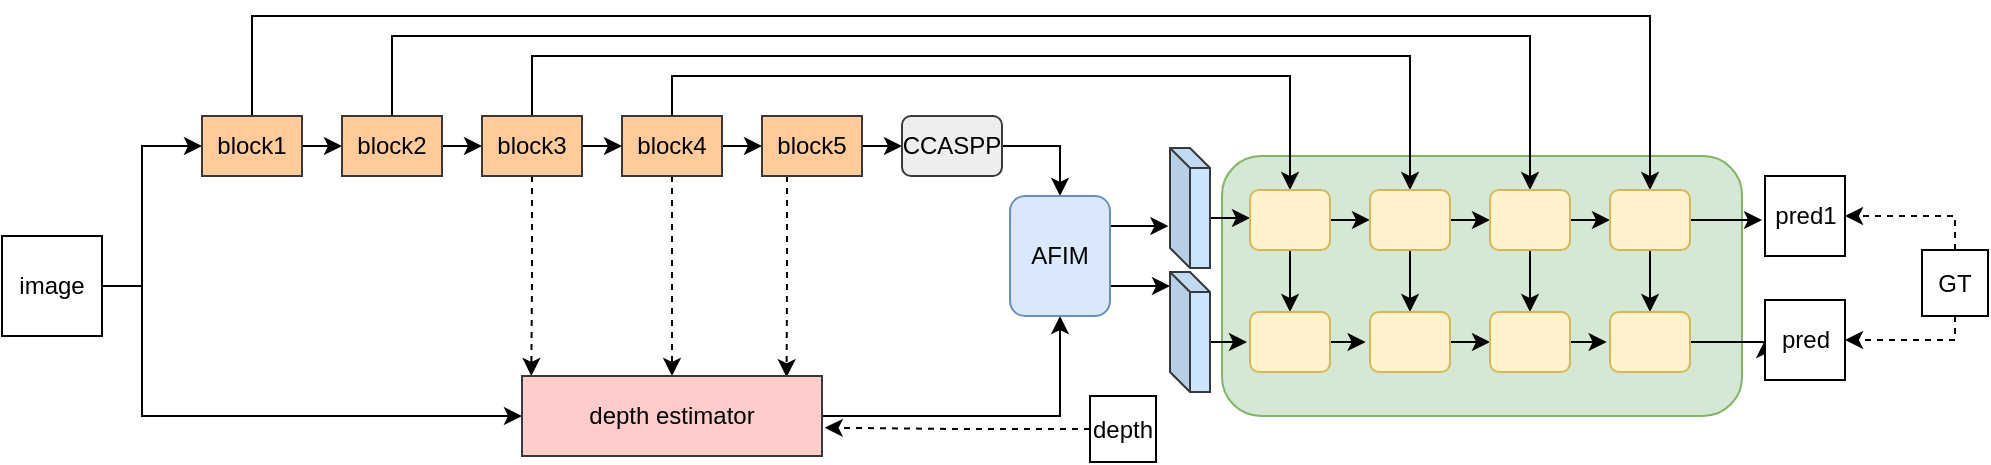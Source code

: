 <mxfile version="15.5.0" type="github">
  <diagram id="obGKas4CIWTkcoB3YOjj" name="Page-1">
    <mxGraphModel dx="1151" dy="600" grid="1" gridSize="10" guides="1" tooltips="1" connect="1" arrows="1" fold="1" page="1" pageScale="1" pageWidth="1200" pageHeight="550" math="0" shadow="0">
      <root>
        <mxCell id="0" />
        <mxCell id="1" parent="0" />
        <mxCell id="1pey4tPGvgQZIOhasEPy-72" value="" style="rounded=1;whiteSpace=wrap;html=1;fillColor=#d5e8d4;strokeColor=#82b366;" vertex="1" parent="1">
          <mxGeometry x="640" y="200" width="260" height="130" as="geometry" />
        </mxCell>
        <mxCell id="1pey4tPGvgQZIOhasEPy-9" style="edgeStyle=orthogonalEdgeStyle;rounded=0;orthogonalLoop=1;jettySize=auto;html=1;exitX=1;exitY=0.5;exitDx=0;exitDy=0;entryX=0;entryY=0.5;entryDx=0;entryDy=0;" edge="1" parent="1" source="1pey4tPGvgQZIOhasEPy-1" target="1pey4tPGvgQZIOhasEPy-7">
          <mxGeometry relative="1" as="geometry">
            <Array as="points">
              <mxPoint x="100" y="265" />
              <mxPoint x="100" y="330" />
            </Array>
          </mxGeometry>
        </mxCell>
        <mxCell id="1pey4tPGvgQZIOhasEPy-10" style="edgeStyle=orthogonalEdgeStyle;rounded=0;orthogonalLoop=1;jettySize=auto;html=1;exitX=1;exitY=0.5;exitDx=0;exitDy=0;entryX=0;entryY=0.5;entryDx=0;entryDy=0;" edge="1" parent="1" source="1pey4tPGvgQZIOhasEPy-1" target="1pey4tPGvgQZIOhasEPy-2">
          <mxGeometry relative="1" as="geometry">
            <Array as="points">
              <mxPoint x="100" y="265" />
              <mxPoint x="100" y="195" />
            </Array>
          </mxGeometry>
        </mxCell>
        <mxCell id="1pey4tPGvgQZIOhasEPy-1" value="image" style="whiteSpace=wrap;html=1;aspect=fixed;" vertex="1" parent="1">
          <mxGeometry x="30" y="240" width="50" height="50" as="geometry" />
        </mxCell>
        <mxCell id="1pey4tPGvgQZIOhasEPy-11" style="edgeStyle=orthogonalEdgeStyle;rounded=0;orthogonalLoop=1;jettySize=auto;html=1;exitX=1;exitY=0.5;exitDx=0;exitDy=0;entryX=0;entryY=0.5;entryDx=0;entryDy=0;" edge="1" parent="1" source="1pey4tPGvgQZIOhasEPy-2" target="1pey4tPGvgQZIOhasEPy-3">
          <mxGeometry relative="1" as="geometry" />
        </mxCell>
        <mxCell id="1pey4tPGvgQZIOhasEPy-71" style="edgeStyle=orthogonalEdgeStyle;rounded=0;orthogonalLoop=1;jettySize=auto;html=1;exitX=0.5;exitY=0;exitDx=0;exitDy=0;entryX=0.5;entryY=0;entryDx=0;entryDy=0;" edge="1" parent="1" source="1pey4tPGvgQZIOhasEPy-2" target="1pey4tPGvgQZIOhasEPy-38">
          <mxGeometry relative="1" as="geometry">
            <Array as="points">
              <mxPoint x="155" y="130" />
              <mxPoint x="854" y="130" />
            </Array>
          </mxGeometry>
        </mxCell>
        <mxCell id="1pey4tPGvgQZIOhasEPy-2" value="block1" style="rounded=0;whiteSpace=wrap;html=1;fillColor=#ffcc99;strokeColor=#36393d;" vertex="1" parent="1">
          <mxGeometry x="130" y="180" width="50" height="30" as="geometry" />
        </mxCell>
        <mxCell id="1pey4tPGvgQZIOhasEPy-12" style="edgeStyle=orthogonalEdgeStyle;rounded=0;orthogonalLoop=1;jettySize=auto;html=1;exitX=1;exitY=0.5;exitDx=0;exitDy=0;entryX=0;entryY=0.5;entryDx=0;entryDy=0;" edge="1" parent="1" source="1pey4tPGvgQZIOhasEPy-3" target="1pey4tPGvgQZIOhasEPy-5">
          <mxGeometry relative="1" as="geometry" />
        </mxCell>
        <mxCell id="1pey4tPGvgQZIOhasEPy-70" style="edgeStyle=orthogonalEdgeStyle;rounded=0;orthogonalLoop=1;jettySize=auto;html=1;exitX=0.5;exitY=0;exitDx=0;exitDy=0;entryX=0.5;entryY=0;entryDx=0;entryDy=0;" edge="1" parent="1" source="1pey4tPGvgQZIOhasEPy-3" target="1pey4tPGvgQZIOhasEPy-35">
          <mxGeometry relative="1" as="geometry">
            <Array as="points">
              <mxPoint x="225" y="140" />
              <mxPoint x="794" y="140" />
            </Array>
          </mxGeometry>
        </mxCell>
        <mxCell id="1pey4tPGvgQZIOhasEPy-3" value="&lt;font face=&quot;helvetica&quot;&gt;block2&lt;/font&gt;" style="rounded=0;whiteSpace=wrap;html=1;fillColor=#ffcc99;strokeColor=#36393d;" vertex="1" parent="1">
          <mxGeometry x="200" y="180" width="50" height="30" as="geometry" />
        </mxCell>
        <mxCell id="1pey4tPGvgQZIOhasEPy-14" style="edgeStyle=orthogonalEdgeStyle;rounded=0;orthogonalLoop=1;jettySize=auto;html=1;exitX=1;exitY=0.5;exitDx=0;exitDy=0;entryX=0;entryY=0.5;entryDx=0;entryDy=0;" edge="1" parent="1" source="1pey4tPGvgQZIOhasEPy-4" target="1pey4tPGvgQZIOhasEPy-6">
          <mxGeometry relative="1" as="geometry" />
        </mxCell>
        <mxCell id="1pey4tPGvgQZIOhasEPy-16" style="edgeStyle=orthogonalEdgeStyle;rounded=0;orthogonalLoop=1;jettySize=auto;html=1;exitX=0.5;exitY=1;exitDx=0;exitDy=0;entryX=0.5;entryY=0;entryDx=0;entryDy=0;dashed=1;" edge="1" parent="1" source="1pey4tPGvgQZIOhasEPy-4" target="1pey4tPGvgQZIOhasEPy-7">
          <mxGeometry relative="1" as="geometry" />
        </mxCell>
        <mxCell id="1pey4tPGvgQZIOhasEPy-31" style="edgeStyle=orthogonalEdgeStyle;rounded=0;orthogonalLoop=1;jettySize=auto;html=1;exitX=0.5;exitY=0;exitDx=0;exitDy=0;entryX=0.5;entryY=0;entryDx=0;entryDy=0;" edge="1" parent="1" source="1pey4tPGvgQZIOhasEPy-4" target="1pey4tPGvgQZIOhasEPy-28">
          <mxGeometry relative="1" as="geometry" />
        </mxCell>
        <mxCell id="1pey4tPGvgQZIOhasEPy-4" value="block4" style="rounded=0;whiteSpace=wrap;html=1;fillColor=#ffcc99;strokeColor=#36393d;" vertex="1" parent="1">
          <mxGeometry x="340" y="180" width="50" height="30" as="geometry" />
        </mxCell>
        <mxCell id="1pey4tPGvgQZIOhasEPy-13" style="edgeStyle=orthogonalEdgeStyle;rounded=0;orthogonalLoop=1;jettySize=auto;html=1;exitX=1;exitY=0.5;exitDx=0;exitDy=0;entryX=0;entryY=0.5;entryDx=0;entryDy=0;" edge="1" parent="1" source="1pey4tPGvgQZIOhasEPy-5" target="1pey4tPGvgQZIOhasEPy-4">
          <mxGeometry relative="1" as="geometry" />
        </mxCell>
        <mxCell id="1pey4tPGvgQZIOhasEPy-15" style="edgeStyle=orthogonalEdgeStyle;rounded=0;orthogonalLoop=1;jettySize=auto;html=1;exitX=0.5;exitY=1;exitDx=0;exitDy=0;entryX=0.031;entryY=0;entryDx=0;entryDy=0;entryPerimeter=0;dashed=1;" edge="1" parent="1" source="1pey4tPGvgQZIOhasEPy-5" target="1pey4tPGvgQZIOhasEPy-7">
          <mxGeometry relative="1" as="geometry" />
        </mxCell>
        <mxCell id="1pey4tPGvgQZIOhasEPy-69" style="edgeStyle=orthogonalEdgeStyle;rounded=0;orthogonalLoop=1;jettySize=auto;html=1;exitX=0.5;exitY=0;exitDx=0;exitDy=0;entryX=0.5;entryY=0;entryDx=0;entryDy=0;" edge="1" parent="1" source="1pey4tPGvgQZIOhasEPy-5" target="1pey4tPGvgQZIOhasEPy-33">
          <mxGeometry relative="1" as="geometry">
            <Array as="points">
              <mxPoint x="295" y="150" />
              <mxPoint x="734" y="150" />
            </Array>
          </mxGeometry>
        </mxCell>
        <mxCell id="1pey4tPGvgQZIOhasEPy-5" value="block3" style="rounded=0;whiteSpace=wrap;html=1;fillColor=#ffcc99;strokeColor=#36393d;" vertex="1" parent="1">
          <mxGeometry x="270" y="180" width="50" height="30" as="geometry" />
        </mxCell>
        <mxCell id="1pey4tPGvgQZIOhasEPy-17" style="edgeStyle=orthogonalEdgeStyle;rounded=0;orthogonalLoop=1;jettySize=auto;html=1;exitX=0.25;exitY=1;exitDx=0;exitDy=0;entryX=0.882;entryY=0.015;entryDx=0;entryDy=0;entryPerimeter=0;dashed=1;" edge="1" parent="1" source="1pey4tPGvgQZIOhasEPy-6" target="1pey4tPGvgQZIOhasEPy-7">
          <mxGeometry relative="1" as="geometry" />
        </mxCell>
        <mxCell id="1pey4tPGvgQZIOhasEPy-19" style="edgeStyle=orthogonalEdgeStyle;rounded=0;orthogonalLoop=1;jettySize=auto;html=1;entryX=0.5;entryY=0;entryDx=0;entryDy=0;exitX=1;exitY=0.5;exitDx=0;exitDy=0;" edge="1" parent="1" source="1pey4tPGvgQZIOhasEPy-67" target="1pey4tPGvgQZIOhasEPy-18">
          <mxGeometry relative="1" as="geometry">
            <mxPoint x="544" y="195" as="sourcePoint" />
          </mxGeometry>
        </mxCell>
        <mxCell id="1pey4tPGvgQZIOhasEPy-68" style="edgeStyle=orthogonalEdgeStyle;rounded=0;orthogonalLoop=1;jettySize=auto;html=1;exitX=1;exitY=0.5;exitDx=0;exitDy=0;entryX=0;entryY=0.5;entryDx=0;entryDy=0;" edge="1" parent="1" source="1pey4tPGvgQZIOhasEPy-6" target="1pey4tPGvgQZIOhasEPy-67">
          <mxGeometry relative="1" as="geometry" />
        </mxCell>
        <mxCell id="1pey4tPGvgQZIOhasEPy-6" value="block5" style="rounded=0;whiteSpace=wrap;html=1;fillColor=#ffcc99;strokeColor=#36393d;" vertex="1" parent="1">
          <mxGeometry x="410" y="180" width="50" height="30" as="geometry" />
        </mxCell>
        <mxCell id="1pey4tPGvgQZIOhasEPy-20" style="edgeStyle=orthogonalEdgeStyle;rounded=0;orthogonalLoop=1;jettySize=auto;html=1;exitX=1;exitY=0.5;exitDx=0;exitDy=0;entryX=0.5;entryY=1;entryDx=0;entryDy=0;" edge="1" parent="1" source="1pey4tPGvgQZIOhasEPy-7" target="1pey4tPGvgQZIOhasEPy-18">
          <mxGeometry relative="1" as="geometry" />
        </mxCell>
        <mxCell id="1pey4tPGvgQZIOhasEPy-7" value="depth estimator" style="rounded=0;whiteSpace=wrap;html=1;fillColor=#ffcccc;strokeColor=#36393d;" vertex="1" parent="1">
          <mxGeometry x="290" y="310" width="150" height="40" as="geometry" />
        </mxCell>
        <mxCell id="1pey4tPGvgQZIOhasEPy-25" style="edgeStyle=orthogonalEdgeStyle;rounded=0;orthogonalLoop=1;jettySize=auto;html=1;exitX=1;exitY=0.25;exitDx=0;exitDy=0;entryX=-0.041;entryY=0.634;entryDx=0;entryDy=0;entryPerimeter=0;" edge="1" parent="1" source="1pey4tPGvgQZIOhasEPy-18" target="1pey4tPGvgQZIOhasEPy-21">
          <mxGeometry relative="1" as="geometry" />
        </mxCell>
        <mxCell id="1pey4tPGvgQZIOhasEPy-27" style="edgeStyle=orthogonalEdgeStyle;rounded=0;orthogonalLoop=1;jettySize=auto;html=1;exitX=1;exitY=0.75;exitDx=0;exitDy=0;entryX=0;entryY=0.118;entryDx=0;entryDy=0;entryPerimeter=0;" edge="1" parent="1" source="1pey4tPGvgQZIOhasEPy-18" target="1pey4tPGvgQZIOhasEPy-22">
          <mxGeometry relative="1" as="geometry" />
        </mxCell>
        <mxCell id="1pey4tPGvgQZIOhasEPy-18" value="AFIM" style="rounded=1;whiteSpace=wrap;html=1;fillColor=#dae8fc;strokeColor=#6c8ebf;" vertex="1" parent="1">
          <mxGeometry x="534" y="220" width="50" height="60" as="geometry" />
        </mxCell>
        <mxCell id="1pey4tPGvgQZIOhasEPy-29" style="edgeStyle=orthogonalEdgeStyle;rounded=0;orthogonalLoop=1;jettySize=auto;html=1;exitX=0;exitY=0;exitDx=20;exitDy=35;exitPerimeter=0;" edge="1" parent="1" source="1pey4tPGvgQZIOhasEPy-21">
          <mxGeometry relative="1" as="geometry">
            <mxPoint x="654" y="231.276" as="targetPoint" />
          </mxGeometry>
        </mxCell>
        <mxCell id="1pey4tPGvgQZIOhasEPy-21" value="" style="shape=cube;whiteSpace=wrap;html=1;boundedLbl=1;backgroundOutline=1;darkOpacity=0.05;darkOpacity2=0.1;size=10;fillColor=#cce5ff;strokeColor=#36393d;" vertex="1" parent="1">
          <mxGeometry x="614" y="196" width="20" height="60" as="geometry" />
        </mxCell>
        <mxCell id="1pey4tPGvgQZIOhasEPy-50" style="edgeStyle=orthogonalEdgeStyle;rounded=0;orthogonalLoop=1;jettySize=auto;html=1;exitX=0;exitY=0;exitDx=20;exitDy=35;exitPerimeter=0;entryX=-0.037;entryY=0.477;entryDx=0;entryDy=0;entryPerimeter=0;" edge="1" parent="1" source="1pey4tPGvgQZIOhasEPy-22" target="1pey4tPGvgQZIOhasEPy-41">
          <mxGeometry relative="1" as="geometry" />
        </mxCell>
        <mxCell id="1pey4tPGvgQZIOhasEPy-22" value="" style="shape=cube;whiteSpace=wrap;html=1;boundedLbl=1;backgroundOutline=1;darkOpacity=0.05;darkOpacity2=0.1;size=10;fillColor=#cce5ff;strokeColor=#36393d;" vertex="1" parent="1">
          <mxGeometry x="614" y="258" width="20" height="60" as="geometry" />
        </mxCell>
        <mxCell id="1pey4tPGvgQZIOhasEPy-32" style="edgeStyle=orthogonalEdgeStyle;rounded=0;orthogonalLoop=1;jettySize=auto;html=1;exitX=1;exitY=0.5;exitDx=0;exitDy=0;" edge="1" parent="1" source="1pey4tPGvgQZIOhasEPy-28">
          <mxGeometry relative="1" as="geometry">
            <mxPoint x="714" y="231.966" as="targetPoint" />
          </mxGeometry>
        </mxCell>
        <mxCell id="1pey4tPGvgQZIOhasEPy-54" style="edgeStyle=orthogonalEdgeStyle;rounded=0;orthogonalLoop=1;jettySize=auto;html=1;exitX=0.5;exitY=1;exitDx=0;exitDy=0;entryX=0.5;entryY=0;entryDx=0;entryDy=0;" edge="1" parent="1" source="1pey4tPGvgQZIOhasEPy-28" target="1pey4tPGvgQZIOhasEPy-41">
          <mxGeometry relative="1" as="geometry" />
        </mxCell>
        <mxCell id="1pey4tPGvgQZIOhasEPy-28" value="" style="rounded=1;whiteSpace=wrap;html=1;fillColor=#fff2cc;strokeColor=#d6b656;" vertex="1" parent="1">
          <mxGeometry x="654" y="217" width="40" height="30" as="geometry" />
        </mxCell>
        <mxCell id="1pey4tPGvgQZIOhasEPy-36" style="edgeStyle=orthogonalEdgeStyle;rounded=0;orthogonalLoop=1;jettySize=auto;html=1;exitX=1;exitY=0.5;exitDx=0;exitDy=0;entryX=0;entryY=0.5;entryDx=0;entryDy=0;" edge="1" parent="1" source="1pey4tPGvgQZIOhasEPy-33" target="1pey4tPGvgQZIOhasEPy-35">
          <mxGeometry relative="1" as="geometry" />
        </mxCell>
        <mxCell id="1pey4tPGvgQZIOhasEPy-55" style="edgeStyle=orthogonalEdgeStyle;rounded=0;orthogonalLoop=1;jettySize=auto;html=1;exitX=0.5;exitY=1;exitDx=0;exitDy=0;entryX=0.5;entryY=0;entryDx=0;entryDy=0;" edge="1" parent="1" source="1pey4tPGvgQZIOhasEPy-33" target="1pey4tPGvgQZIOhasEPy-42">
          <mxGeometry relative="1" as="geometry" />
        </mxCell>
        <mxCell id="1pey4tPGvgQZIOhasEPy-33" value="" style="rounded=1;whiteSpace=wrap;html=1;fillColor=#fff2cc;strokeColor=#d6b656;" vertex="1" parent="1">
          <mxGeometry x="714" y="217" width="40" height="30" as="geometry" />
        </mxCell>
        <mxCell id="1pey4tPGvgQZIOhasEPy-39" style="edgeStyle=orthogonalEdgeStyle;rounded=0;orthogonalLoop=1;jettySize=auto;html=1;exitX=1;exitY=0.5;exitDx=0;exitDy=0;entryX=0;entryY=0.5;entryDx=0;entryDy=0;" edge="1" parent="1" source="1pey4tPGvgQZIOhasEPy-35" target="1pey4tPGvgQZIOhasEPy-38">
          <mxGeometry relative="1" as="geometry" />
        </mxCell>
        <mxCell id="1pey4tPGvgQZIOhasEPy-56" style="edgeStyle=orthogonalEdgeStyle;rounded=0;orthogonalLoop=1;jettySize=auto;html=1;exitX=0.5;exitY=1;exitDx=0;exitDy=0;entryX=0.5;entryY=0;entryDx=0;entryDy=0;" edge="1" parent="1" source="1pey4tPGvgQZIOhasEPy-35" target="1pey4tPGvgQZIOhasEPy-44">
          <mxGeometry relative="1" as="geometry" />
        </mxCell>
        <mxCell id="1pey4tPGvgQZIOhasEPy-35" value="" style="rounded=1;whiteSpace=wrap;html=1;fillColor=#fff2cc;strokeColor=#d6b656;" vertex="1" parent="1">
          <mxGeometry x="774" y="217" width="40" height="30" as="geometry" />
        </mxCell>
        <mxCell id="1pey4tPGvgQZIOhasEPy-57" style="edgeStyle=orthogonalEdgeStyle;rounded=0;orthogonalLoop=1;jettySize=auto;html=1;exitX=0.5;exitY=1;exitDx=0;exitDy=0;entryX=0.5;entryY=0;entryDx=0;entryDy=0;" edge="1" parent="1" source="1pey4tPGvgQZIOhasEPy-38" target="1pey4tPGvgQZIOhasEPy-43">
          <mxGeometry relative="1" as="geometry" />
        </mxCell>
        <mxCell id="1pey4tPGvgQZIOhasEPy-77" style="edgeStyle=orthogonalEdgeStyle;rounded=0;orthogonalLoop=1;jettySize=auto;html=1;exitX=1;exitY=0.5;exitDx=0;exitDy=0;" edge="1" parent="1" source="1pey4tPGvgQZIOhasEPy-38">
          <mxGeometry relative="1" as="geometry">
            <mxPoint x="910" y="231.667" as="targetPoint" />
          </mxGeometry>
        </mxCell>
        <mxCell id="1pey4tPGvgQZIOhasEPy-38" value="" style="rounded=1;whiteSpace=wrap;html=1;fillColor=#fff2cc;strokeColor=#d6b656;" vertex="1" parent="1">
          <mxGeometry x="834" y="217" width="40" height="30" as="geometry" />
        </mxCell>
        <mxCell id="1pey4tPGvgQZIOhasEPy-51" style="edgeStyle=orthogonalEdgeStyle;rounded=0;orthogonalLoop=1;jettySize=auto;html=1;exitX=1;exitY=0.5;exitDx=0;exitDy=0;entryX=-0.054;entryY=0.484;entryDx=0;entryDy=0;entryPerimeter=0;" edge="1" parent="1" source="1pey4tPGvgQZIOhasEPy-41" target="1pey4tPGvgQZIOhasEPy-42">
          <mxGeometry relative="1" as="geometry" />
        </mxCell>
        <mxCell id="1pey4tPGvgQZIOhasEPy-41" value="" style="rounded=1;whiteSpace=wrap;html=1;fillColor=#fff2cc;strokeColor=#d6b656;" vertex="1" parent="1">
          <mxGeometry x="654" y="278" width="40" height="30" as="geometry" />
        </mxCell>
        <mxCell id="1pey4tPGvgQZIOhasEPy-52" style="edgeStyle=orthogonalEdgeStyle;rounded=0;orthogonalLoop=1;jettySize=auto;html=1;exitX=1;exitY=0.5;exitDx=0;exitDy=0;entryX=0;entryY=0.5;entryDx=0;entryDy=0;" edge="1" parent="1" source="1pey4tPGvgQZIOhasEPy-42" target="1pey4tPGvgQZIOhasEPy-44">
          <mxGeometry relative="1" as="geometry" />
        </mxCell>
        <mxCell id="1pey4tPGvgQZIOhasEPy-42" value="" style="rounded=1;whiteSpace=wrap;html=1;fillColor=#fff2cc;strokeColor=#d6b656;" vertex="1" parent="1">
          <mxGeometry x="714" y="278" width="40" height="30" as="geometry" />
        </mxCell>
        <mxCell id="1pey4tPGvgQZIOhasEPy-79" style="edgeStyle=orthogonalEdgeStyle;rounded=0;orthogonalLoop=1;jettySize=auto;html=1;exitX=1;exitY=0.5;exitDx=0;exitDy=0;entryX=0;entryY=0.5;entryDx=0;entryDy=0;" edge="1" parent="1" source="1pey4tPGvgQZIOhasEPy-43" target="1pey4tPGvgQZIOhasEPy-65">
          <mxGeometry relative="1" as="geometry" />
        </mxCell>
        <mxCell id="1pey4tPGvgQZIOhasEPy-43" value="" style="rounded=1;whiteSpace=wrap;html=1;fillColor=#fff2cc;strokeColor=#d6b656;" vertex="1" parent="1">
          <mxGeometry x="834" y="278" width="40" height="30" as="geometry" />
        </mxCell>
        <mxCell id="1pey4tPGvgQZIOhasEPy-53" style="edgeStyle=orthogonalEdgeStyle;rounded=0;orthogonalLoop=1;jettySize=auto;html=1;exitX=1;exitY=0.5;exitDx=0;exitDy=0;entryX=-0.042;entryY=0.5;entryDx=0;entryDy=0;entryPerimeter=0;" edge="1" parent="1" source="1pey4tPGvgQZIOhasEPy-44" target="1pey4tPGvgQZIOhasEPy-43">
          <mxGeometry relative="1" as="geometry" />
        </mxCell>
        <mxCell id="1pey4tPGvgQZIOhasEPy-44" value="" style="rounded=1;whiteSpace=wrap;html=1;fillColor=#fff2cc;strokeColor=#d6b656;" vertex="1" parent="1">
          <mxGeometry x="774" y="278" width="40" height="30" as="geometry" />
        </mxCell>
        <mxCell id="1pey4tPGvgQZIOhasEPy-82" style="edgeStyle=orthogonalEdgeStyle;rounded=0;orthogonalLoop=1;jettySize=auto;html=1;exitX=0.5;exitY=1;exitDx=0;exitDy=0;entryX=1;entryY=0.5;entryDx=0;entryDy=0;dashed=1;" edge="1" parent="1" source="1pey4tPGvgQZIOhasEPy-58" target="1pey4tPGvgQZIOhasEPy-65">
          <mxGeometry relative="1" as="geometry">
            <Array as="points">
              <mxPoint x="1007" y="292" />
            </Array>
          </mxGeometry>
        </mxCell>
        <mxCell id="1pey4tPGvgQZIOhasEPy-83" style="edgeStyle=orthogonalEdgeStyle;rounded=0;orthogonalLoop=1;jettySize=auto;html=1;exitX=0.5;exitY=0;exitDx=0;exitDy=0;dashed=1;" edge="1" parent="1" source="1pey4tPGvgQZIOhasEPy-58" target="1pey4tPGvgQZIOhasEPy-78">
          <mxGeometry relative="1" as="geometry">
            <Array as="points">
              <mxPoint x="1007" y="230" />
            </Array>
          </mxGeometry>
        </mxCell>
        <mxCell id="1pey4tPGvgQZIOhasEPy-58" value="GT" style="whiteSpace=wrap;html=1;aspect=fixed;" vertex="1" parent="1">
          <mxGeometry x="990" y="247" width="33" height="33" as="geometry" />
        </mxCell>
        <mxCell id="1pey4tPGvgQZIOhasEPy-63" style="edgeStyle=orthogonalEdgeStyle;rounded=0;orthogonalLoop=1;jettySize=auto;html=1;exitX=0;exitY=0.5;exitDx=0;exitDy=0;entryX=1.009;entryY=0.646;entryDx=0;entryDy=0;entryPerimeter=0;dashed=1;" edge="1" parent="1" source="1pey4tPGvgQZIOhasEPy-62" target="1pey4tPGvgQZIOhasEPy-7">
          <mxGeometry relative="1" as="geometry" />
        </mxCell>
        <mxCell id="1pey4tPGvgQZIOhasEPy-62" value="depth" style="whiteSpace=wrap;html=1;aspect=fixed;" vertex="1" parent="1">
          <mxGeometry x="574" y="320" width="33" height="33" as="geometry" />
        </mxCell>
        <mxCell id="1pey4tPGvgQZIOhasEPy-65" value="pred" style="whiteSpace=wrap;html=1;aspect=fixed;" vertex="1" parent="1">
          <mxGeometry x="911.5" y="272" width="40" height="40" as="geometry" />
        </mxCell>
        <mxCell id="1pey4tPGvgQZIOhasEPy-67" value="CCASPP" style="rounded=1;whiteSpace=wrap;html=1;fillColor=#eeeeee;strokeColor=#36393d;" vertex="1" parent="1">
          <mxGeometry x="480" y="180" width="50" height="30" as="geometry" />
        </mxCell>
        <mxCell id="1pey4tPGvgQZIOhasEPy-78" value="pred1" style="whiteSpace=wrap;html=1;aspect=fixed;" vertex="1" parent="1">
          <mxGeometry x="911.5" y="210" width="40" height="40" as="geometry" />
        </mxCell>
      </root>
    </mxGraphModel>
  </diagram>
</mxfile>

